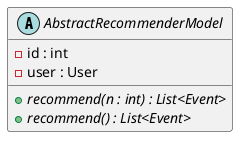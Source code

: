 @startuml AbstractRecommenderModel
abstract class AbstractRecommenderModel {
    - id : int
    - user : User
    + {abstract} recommend(n : int) : List<Event>
    + {abstract} recommend() : List<Event>
}
@enduml
